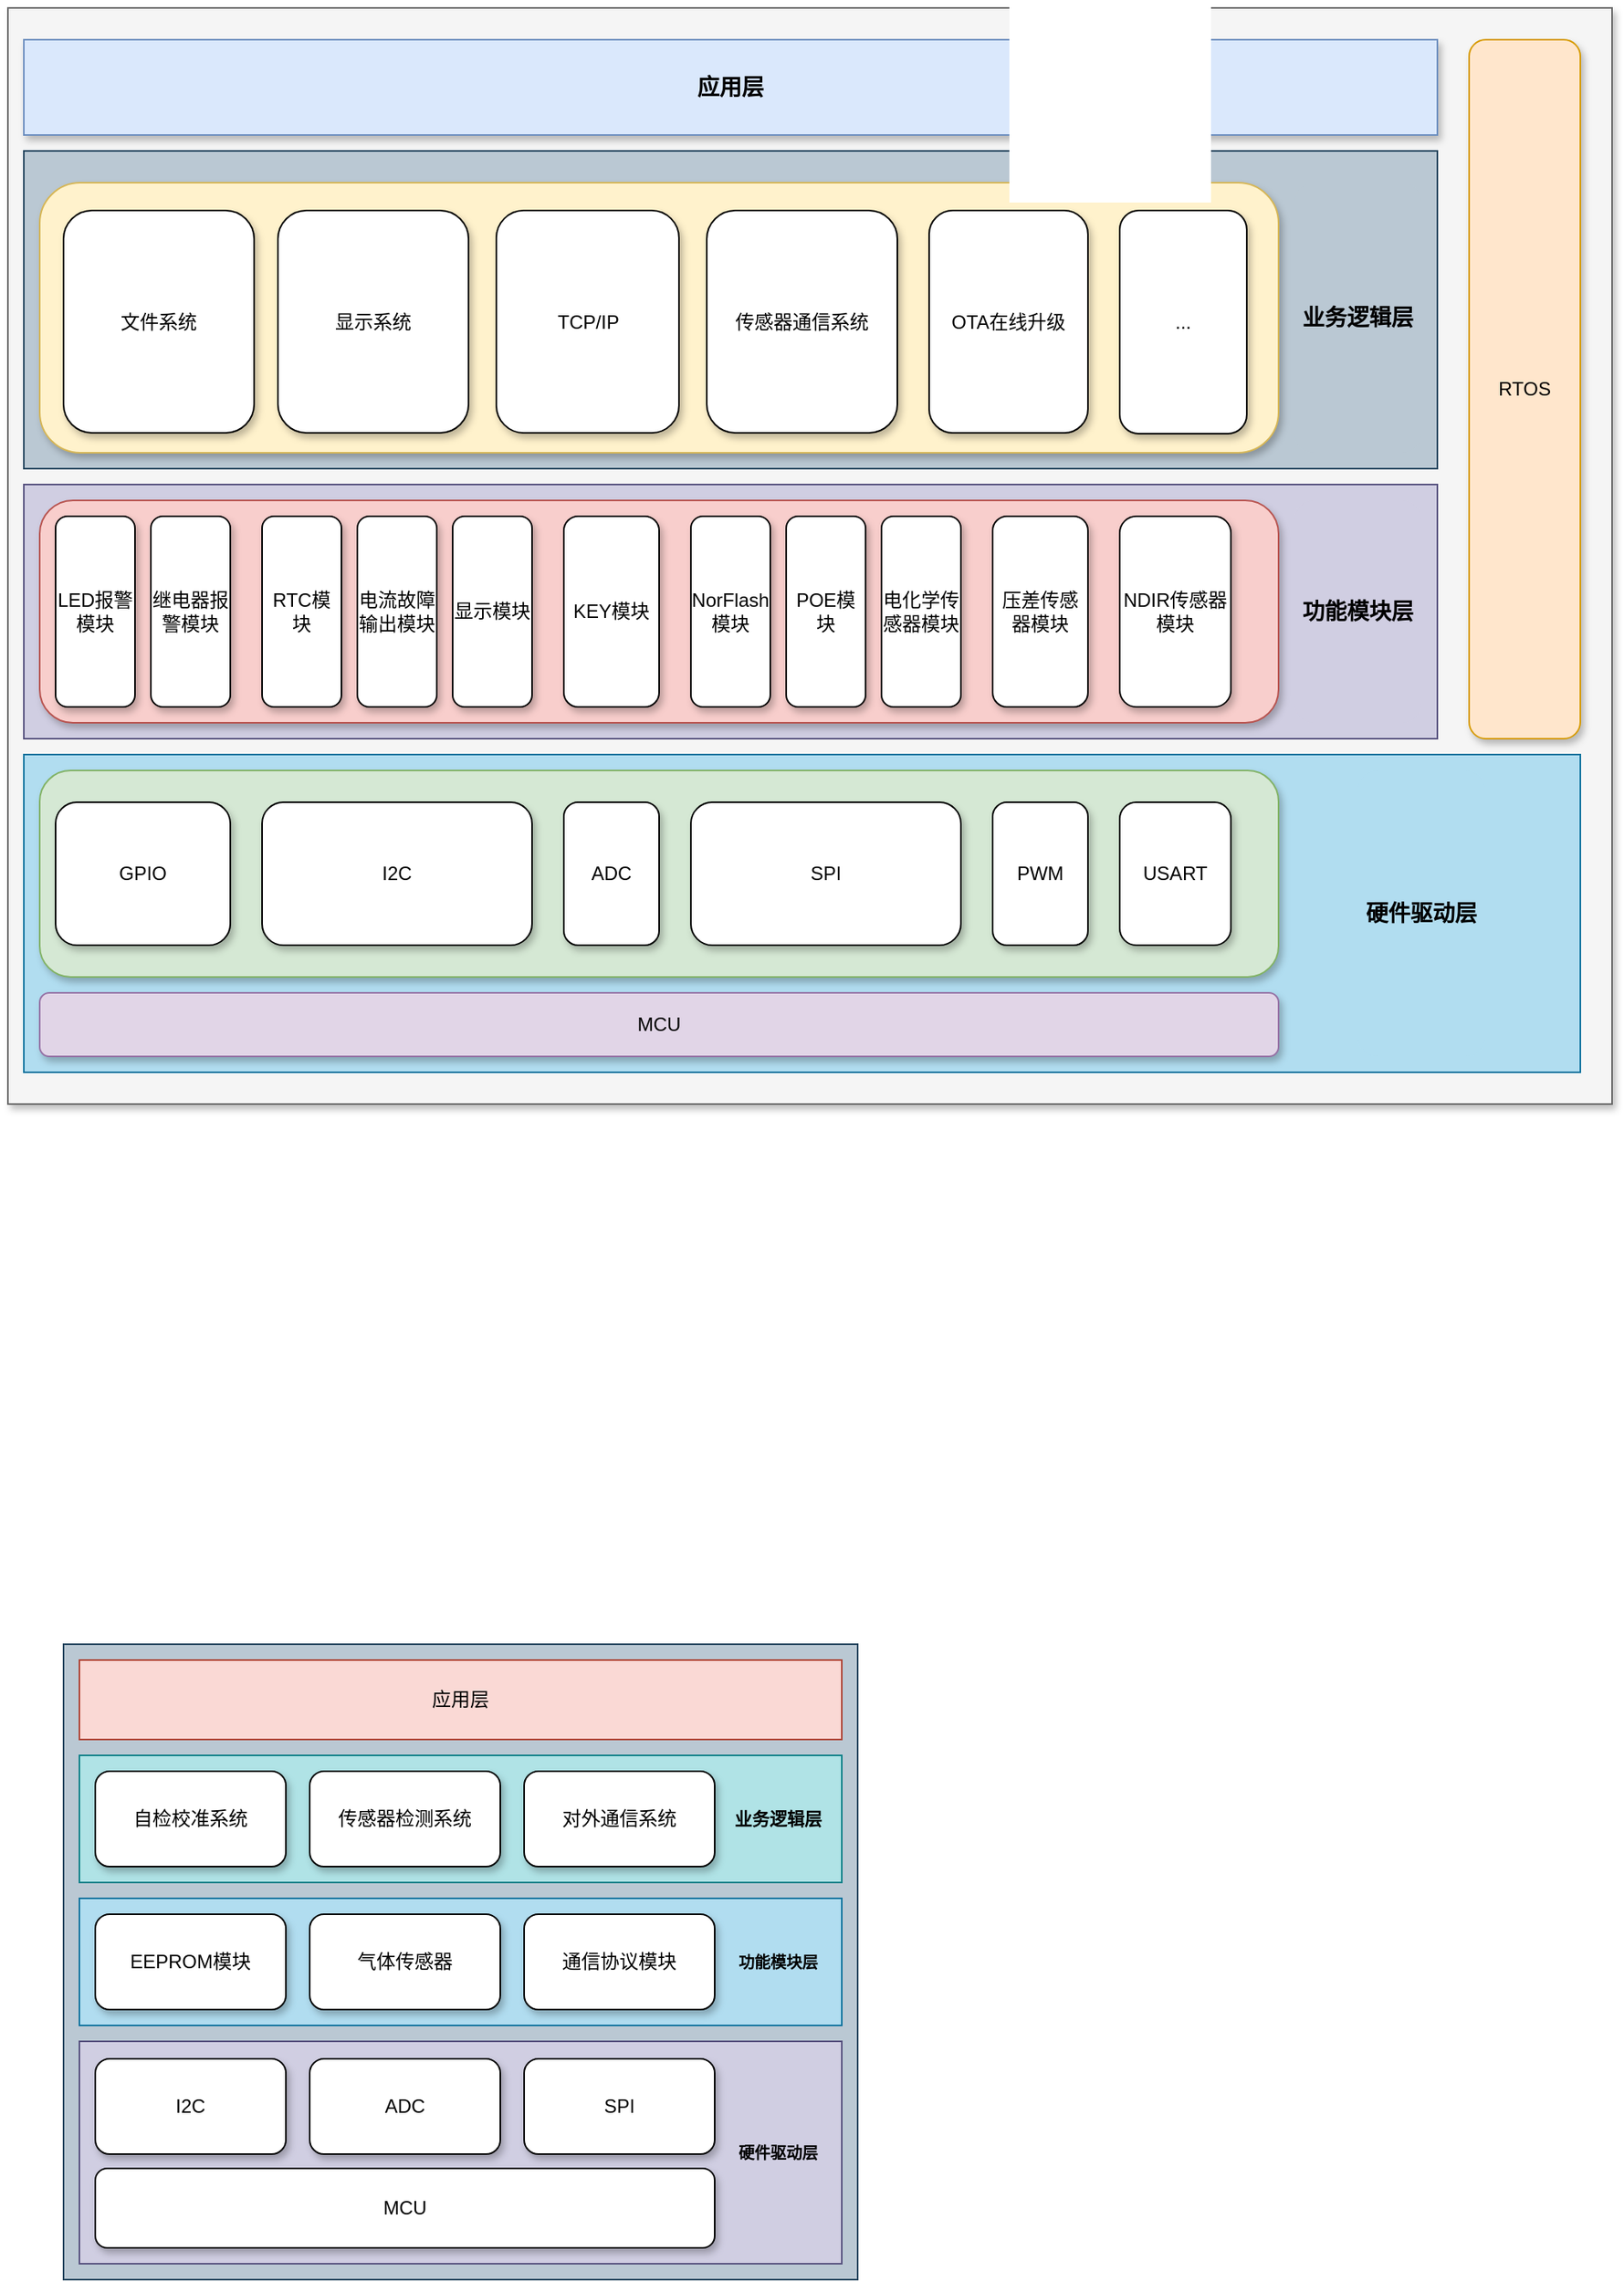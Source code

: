 <mxfile version="24.7.6">
  <diagram name="第 1 页" id="pwynU2H1yq3AJXYQGxQ-">
    <mxGraphModel dx="1477" dy="866" grid="1" gridSize="10" guides="1" tooltips="1" connect="1" arrows="1" fold="1" page="1" pageScale="1" pageWidth="3300" pageHeight="4681" math="0" shadow="0">
      <root>
        <mxCell id="0" />
        <mxCell id="1" parent="0" />
        <mxCell id="Z-FcbRnMZewdZYJsf3xK-125" value="" style="rounded=0;whiteSpace=wrap;html=1;fillColor=#bac8d3;strokeColor=#23445d;" vertex="1" parent="1">
          <mxGeometry x="185" y="1920" width="500" height="400" as="geometry" />
        </mxCell>
        <mxCell id="Z-FcbRnMZewdZYJsf3xK-145" value="" style="rounded=0;whiteSpace=wrap;html=1;fillColor=#b0e3e6;strokeColor=#0e8088;" vertex="1" parent="1">
          <mxGeometry x="195" y="1990" width="480" height="80" as="geometry" />
        </mxCell>
        <mxCell id="Z-FcbRnMZewdZYJsf3xK-141" value="" style="rounded=0;whiteSpace=wrap;html=1;fillColor=#d0cee2;strokeColor=#56517e;" vertex="1" parent="1">
          <mxGeometry x="195" y="2170" width="480" height="140" as="geometry" />
        </mxCell>
        <mxCell id="Z-FcbRnMZewdZYJsf3xK-31" value="" style="rounded=0;whiteSpace=wrap;html=1;fillColor=#f5f5f5;strokeColor=#666666;fontColor=#333333;shadow=1;" vertex="1" parent="1">
          <mxGeometry x="150" y="890" width="1010" height="690" as="geometry" />
        </mxCell>
        <mxCell id="Z-FcbRnMZewdZYJsf3xK-90" value="" style="rounded=0;whiteSpace=wrap;html=1;fillColor=#bac8d3;strokeColor=#23445d;" vertex="1" parent="1">
          <mxGeometry x="160" y="980" width="890" height="200" as="geometry" />
        </mxCell>
        <mxCell id="Z-FcbRnMZewdZYJsf3xK-52" value="&lt;b&gt;&lt;font style=&quot;font-size: 14px;&quot;&gt;应用层&lt;/font&gt;&lt;/b&gt;" style="rounded=0;whiteSpace=wrap;html=1;fillColor=#dae8fc;strokeColor=#6c8ebf;shadow=1;" vertex="1" parent="1">
          <mxGeometry x="160" y="910" width="890" height="60" as="geometry" />
        </mxCell>
        <mxCell id="Z-FcbRnMZewdZYJsf3xK-55" value="RTOS" style="rounded=1;whiteSpace=wrap;html=1;fillColor=#ffe6cc;strokeColor=#d79b00;shadow=1;" vertex="1" parent="1">
          <mxGeometry x="1070" y="910" width="70" height="440" as="geometry" />
        </mxCell>
        <mxCell id="Z-FcbRnMZewdZYJsf3xK-83" value="" style="rounded=0;whiteSpace=wrap;html=1;fillColor=#b1ddf0;strokeColor=#10739e;" vertex="1" parent="1">
          <mxGeometry x="160" y="1360" width="980" height="200" as="geometry" />
        </mxCell>
        <mxCell id="Z-FcbRnMZewdZYJsf3xK-32" value="MCU" style="rounded=1;whiteSpace=wrap;html=1;fillColor=#e1d5e7;strokeColor=#9673a6;shadow=1;" vertex="1" parent="1">
          <mxGeometry x="170" y="1510" width="780" height="40" as="geometry" />
        </mxCell>
        <mxCell id="Z-FcbRnMZewdZYJsf3xK-33" value="" style="rounded=1;whiteSpace=wrap;html=1;fillColor=#d5e8d4;strokeColor=#82b366;shadow=1;" vertex="1" parent="1">
          <mxGeometry x="170" y="1370" width="780" height="130" as="geometry" />
        </mxCell>
        <mxCell id="Z-FcbRnMZewdZYJsf3xK-34" value="GPIO" style="rounded=1;whiteSpace=wrap;html=1;shadow=1;" vertex="1" parent="1">
          <mxGeometry x="180" y="1390" width="110" height="90" as="geometry" />
        </mxCell>
        <mxCell id="Z-FcbRnMZewdZYJsf3xK-35" value="I2C" style="rounded=1;whiteSpace=wrap;html=1;shadow=1;" vertex="1" parent="1">
          <mxGeometry x="310" y="1390" width="170" height="90" as="geometry" />
        </mxCell>
        <mxCell id="Z-FcbRnMZewdZYJsf3xK-36" value="SPI" style="rounded=1;whiteSpace=wrap;html=1;shadow=1;" vertex="1" parent="1">
          <mxGeometry x="580" y="1390" width="170" height="90" as="geometry" />
        </mxCell>
        <mxCell id="Z-FcbRnMZewdZYJsf3xK-37" value="PWM" style="rounded=1;whiteSpace=wrap;html=1;shadow=1;" vertex="1" parent="1">
          <mxGeometry x="770" y="1390" width="60" height="90" as="geometry" />
        </mxCell>
        <mxCell id="Z-FcbRnMZewdZYJsf3xK-38" value="USART" style="rounded=1;whiteSpace=wrap;html=1;shadow=1;" vertex="1" parent="1">
          <mxGeometry x="850" y="1390" width="70" height="90" as="geometry" />
        </mxCell>
        <mxCell id="Z-FcbRnMZewdZYJsf3xK-67" value="ADC" style="rounded=1;whiteSpace=wrap;html=1;shadow=1;" vertex="1" parent="1">
          <mxGeometry x="500" y="1390" width="60" height="90" as="geometry" />
        </mxCell>
        <mxCell id="Z-FcbRnMZewdZYJsf3xK-84" value="&lt;b&gt;&lt;font style=&quot;font-size: 14px;&quot;&gt;硬件驱动层&lt;/font&gt;&lt;/b&gt;" style="rounded=1;whiteSpace=wrap;html=1;shadow=0;strokeColor=none;fillColor=#b1ddf0;" vertex="1" parent="1">
          <mxGeometry x="1000" y="1370" width="80" height="180" as="geometry" />
        </mxCell>
        <mxCell id="Z-FcbRnMZewdZYJsf3xK-89" value="" style="group;rounded=1;shadow=1;" vertex="1" connectable="0" parent="1">
          <mxGeometry x="160" y="1190" width="890" height="160" as="geometry" />
        </mxCell>
        <mxCell id="Z-FcbRnMZewdZYJsf3xK-87" value="" style="rounded=0;whiteSpace=wrap;html=1;fillColor=#d0cee2;strokeColor=#56517e;" vertex="1" parent="Z-FcbRnMZewdZYJsf3xK-89">
          <mxGeometry width="890" height="160" as="geometry" />
        </mxCell>
        <mxCell id="Z-FcbRnMZewdZYJsf3xK-86" value="" style="group" vertex="1" connectable="0" parent="Z-FcbRnMZewdZYJsf3xK-89">
          <mxGeometry x="10" y="10" width="780" height="140" as="geometry" />
        </mxCell>
        <mxCell id="Z-FcbRnMZewdZYJsf3xK-39" value="" style="rounded=1;whiteSpace=wrap;html=1;fillColor=#f8cecc;strokeColor=#b85450;shadow=1;" vertex="1" parent="Z-FcbRnMZewdZYJsf3xK-86">
          <mxGeometry width="780" height="140" as="geometry" />
        </mxCell>
        <mxCell id="Z-FcbRnMZewdZYJsf3xK-59" value="LED报警模块" style="rounded=1;whiteSpace=wrap;html=1;shadow=1;" vertex="1" parent="Z-FcbRnMZewdZYJsf3xK-86">
          <mxGeometry x="10" y="10" width="50" height="120" as="geometry" />
        </mxCell>
        <mxCell id="Z-FcbRnMZewdZYJsf3xK-60" value="KEY模块" style="rounded=1;whiteSpace=wrap;html=1;shadow=1;" vertex="1" parent="Z-FcbRnMZewdZYJsf3xK-86">
          <mxGeometry x="330" y="10" width="60" height="120" as="geometry" />
        </mxCell>
        <mxCell id="Z-FcbRnMZewdZYJsf3xK-61" value="继电器报警模块" style="rounded=1;whiteSpace=wrap;html=1;shadow=1;" vertex="1" parent="Z-FcbRnMZewdZYJsf3xK-86">
          <mxGeometry x="70" y="10" width="50" height="120" as="geometry" />
        </mxCell>
        <mxCell id="Z-FcbRnMZewdZYJsf3xK-65" value="RTC模块" style="rounded=1;whiteSpace=wrap;html=1;shadow=1;" vertex="1" parent="Z-FcbRnMZewdZYJsf3xK-86">
          <mxGeometry x="140" y="10" width="50" height="120" as="geometry" />
        </mxCell>
        <mxCell id="Z-FcbRnMZewdZYJsf3xK-66" value="电流故障输出模块" style="rounded=1;whiteSpace=wrap;html=1;shadow=1;" vertex="1" parent="Z-FcbRnMZewdZYJsf3xK-86">
          <mxGeometry x="200" y="10" width="50" height="120" as="geometry" />
        </mxCell>
        <mxCell id="Z-FcbRnMZewdZYJsf3xK-68" value="显示模块" style="rounded=1;whiteSpace=wrap;html=1;shadow=1;" vertex="1" parent="Z-FcbRnMZewdZYJsf3xK-86">
          <mxGeometry x="260" y="10" width="50" height="120" as="geometry" />
        </mxCell>
        <mxCell id="Z-FcbRnMZewdZYJsf3xK-69" value="NorFlash模块" style="rounded=1;whiteSpace=wrap;html=1;shadow=1;" vertex="1" parent="Z-FcbRnMZewdZYJsf3xK-86">
          <mxGeometry x="410" y="10" width="50" height="120" as="geometry" />
        </mxCell>
        <mxCell id="Z-FcbRnMZewdZYJsf3xK-70" value="POE模块" style="rounded=1;whiteSpace=wrap;html=1;shadow=1;" vertex="1" parent="Z-FcbRnMZewdZYJsf3xK-86">
          <mxGeometry x="470" y="10" width="50" height="120" as="geometry" />
        </mxCell>
        <mxCell id="Z-FcbRnMZewdZYJsf3xK-71" value="电化学传感器模块" style="rounded=1;whiteSpace=wrap;html=1;shadow=1;" vertex="1" parent="Z-FcbRnMZewdZYJsf3xK-86">
          <mxGeometry x="530" y="10" width="50" height="120" as="geometry" />
        </mxCell>
        <mxCell id="Z-FcbRnMZewdZYJsf3xK-72" value="压差传感器模块" style="rounded=1;whiteSpace=wrap;html=1;shadow=1;" vertex="1" parent="Z-FcbRnMZewdZYJsf3xK-86">
          <mxGeometry x="600" y="10" width="60" height="120" as="geometry" />
        </mxCell>
        <mxCell id="Z-FcbRnMZewdZYJsf3xK-73" value="NDIR传感器模块" style="rounded=1;whiteSpace=wrap;html=1;shadow=1;" vertex="1" parent="Z-FcbRnMZewdZYJsf3xK-86">
          <mxGeometry x="680" y="10" width="70" height="120" as="geometry" />
        </mxCell>
        <mxCell id="Z-FcbRnMZewdZYJsf3xK-88" value="&lt;font style=&quot;font-size: 14px;&quot;&gt;&lt;b&gt;功能模块层&lt;/b&gt;&lt;/font&gt;" style="rounded=1;whiteSpace=wrap;html=1;shadow=0;strokeColor=none;fillColor=#d0cee2;" vertex="1" parent="Z-FcbRnMZewdZYJsf3xK-89">
          <mxGeometry x="800" y="10" width="80" height="140" as="geometry" />
        </mxCell>
        <mxCell id="Z-FcbRnMZewdZYJsf3xK-124" value="&lt;b&gt;&lt;font style=&quot;font-size: 14px;&quot;&gt;业务逻辑层&lt;/font&gt;&lt;/b&gt;" style="rounded=1;whiteSpace=wrap;html=1;shadow=0;strokeColor=none;fillColor=#bac8d3;" vertex="1" parent="1">
          <mxGeometry x="960" y="1000" width="80" height="170" as="geometry" />
        </mxCell>
        <mxCell id="Z-FcbRnMZewdZYJsf3xK-47" value="" style="rounded=1;whiteSpace=wrap;html=1;fillColor=#fff2cc;strokeColor=#d6b656;shadow=1;" vertex="1" parent="1">
          <mxGeometry x="170" y="1000" width="780" height="170" as="geometry" />
        </mxCell>
        <mxCell id="Z-FcbRnMZewdZYJsf3xK-48" value="文件系统" style="rounded=1;whiteSpace=wrap;html=1;shadow=1;" vertex="1" parent="1">
          <mxGeometry x="185" y="1017.5" width="120" height="140" as="geometry" />
        </mxCell>
        <mxCell id="Z-FcbRnMZewdZYJsf3xK-49" value="显示系统" style="rounded=1;whiteSpace=wrap;html=1;shadow=1;" vertex="1" parent="1">
          <mxGeometry x="320" y="1017.5" width="120" height="140" as="geometry" />
        </mxCell>
        <mxCell id="Z-FcbRnMZewdZYJsf3xK-50" value="TCP/IP" style="rounded=1;whiteSpace=wrap;html=1;shadow=1;" vertex="1" parent="1">
          <mxGeometry x="457.5" y="1017.5" width="115" height="140" as="geometry" />
        </mxCell>
        <mxCell id="Z-FcbRnMZewdZYJsf3xK-51" value="传感器通信系统" style="rounded=1;whiteSpace=wrap;html=1;shadow=1;" vertex="1" parent="1">
          <mxGeometry x="590" y="1017.5" width="120" height="140" as="geometry" />
        </mxCell>
        <mxCell id="Z-FcbRnMZewdZYJsf3xK-78" value="..." style="rounded=1;whiteSpace=wrap;html=1;shadow=1;" vertex="1" parent="1">
          <mxGeometry x="850" y="1017.5" width="80" height="140.5" as="geometry" />
        </mxCell>
        <mxCell id="Z-FcbRnMZewdZYJsf3xK-80" value="OTA在线升级" style="rounded=1;whiteSpace=wrap;html=1;shadow=1;" vertex="1" parent="1">
          <mxGeometry x="730" y="1017.5" width="100" height="140" as="geometry" />
        </mxCell>
        <mxCell id="Z-FcbRnMZewdZYJsf3xK-126" value="MCU" style="rounded=1;whiteSpace=wrap;html=1;shadow=1;" vertex="1" parent="1">
          <mxGeometry x="205" y="2250" width="390" height="50" as="geometry" />
        </mxCell>
        <mxCell id="Z-FcbRnMZewdZYJsf3xK-127" value="I2C" style="rounded=1;whiteSpace=wrap;html=1;shadow=1;" vertex="1" parent="1">
          <mxGeometry x="205" y="2181" width="120" height="60" as="geometry" />
        </mxCell>
        <mxCell id="Z-FcbRnMZewdZYJsf3xK-128" value="SPI" style="rounded=1;whiteSpace=wrap;html=1;shadow=1;" vertex="1" parent="1">
          <mxGeometry x="475" y="2181" width="120" height="60" as="geometry" />
        </mxCell>
        <mxCell id="Z-FcbRnMZewdZYJsf3xK-130" value="ADC" style="rounded=1;whiteSpace=wrap;html=1;shadow=1;" vertex="1" parent="1">
          <mxGeometry x="340" y="2181" width="120" height="60" as="geometry" />
        </mxCell>
        <mxCell id="Z-FcbRnMZewdZYJsf3xK-133" value="自检校准系统" style="rounded=1;whiteSpace=wrap;html=1;shadow=1;" vertex="1" parent="1">
          <mxGeometry x="205" y="2000" width="120" height="60" as="geometry" />
        </mxCell>
        <mxCell id="Z-FcbRnMZewdZYJsf3xK-134" value="传感器检测系统" style="rounded=1;whiteSpace=wrap;html=1;shadow=1;" vertex="1" parent="1">
          <mxGeometry x="340" y="2000" width="120" height="60" as="geometry" />
        </mxCell>
        <mxCell id="Z-FcbRnMZewdZYJsf3xK-135" value="对外通信系统" style="rounded=1;whiteSpace=wrap;html=1;shadow=1;" vertex="1" parent="1">
          <mxGeometry x="475" y="2000" width="120" height="60" as="geometry" />
        </mxCell>
        <mxCell id="Z-FcbRnMZewdZYJsf3xK-136" value="应用层" style="rounded=0;whiteSpace=wrap;html=1;fillColor=#fad9d5;strokeColor=#ae4132;" vertex="1" parent="1">
          <mxGeometry x="195" y="1930" width="480" height="50" as="geometry" />
        </mxCell>
        <mxCell id="Z-FcbRnMZewdZYJsf3xK-137" value="&lt;b&gt;&lt;font style=&quot;font-size: 10px;&quot;&gt;硬件驱动层&lt;/font&gt;&lt;/b&gt;" style="rounded=0;whiteSpace=wrap;html=1;fillColor=#d0cee2;strokeColor=none;" vertex="1" parent="1">
          <mxGeometry x="605" y="2180" width="60" height="120" as="geometry" />
        </mxCell>
        <mxCell id="Z-FcbRnMZewdZYJsf3xK-140" value="&lt;b&gt;&lt;font style=&quot;font-size: 11px;&quot;&gt;业务逻辑层&lt;/font&gt;&lt;/b&gt;" style="rounded=0;whiteSpace=wrap;html=1;strokeColor=none;fillColor=#b0e3e6;" vertex="1" parent="1">
          <mxGeometry x="605" y="2000" width="60" height="60" as="geometry" />
        </mxCell>
        <mxCell id="Z-FcbRnMZewdZYJsf3xK-146" value="" style="group;fillColor=#b1ddf0;strokeColor=#10739e;" vertex="1" connectable="0" parent="1">
          <mxGeometry x="195" y="2080" width="480" height="80" as="geometry" />
        </mxCell>
        <mxCell id="Z-FcbRnMZewdZYJsf3xK-144" value="" style="rounded=0;whiteSpace=wrap;html=1;fillColor=#b1ddf0;strokeColor=#10739e;" vertex="1" parent="Z-FcbRnMZewdZYJsf3xK-146">
          <mxGeometry width="480" height="80" as="geometry" />
        </mxCell>
        <mxCell id="Z-FcbRnMZewdZYJsf3xK-129" value="EEPROM模块" style="rounded=1;whiteSpace=wrap;html=1;shadow=1;" vertex="1" parent="Z-FcbRnMZewdZYJsf3xK-146">
          <mxGeometry x="10" y="10" width="120" height="60" as="geometry" />
        </mxCell>
        <mxCell id="Z-FcbRnMZewdZYJsf3xK-132" value="气体传感器" style="rounded=1;whiteSpace=wrap;html=1;shadow=1;" vertex="1" parent="Z-FcbRnMZewdZYJsf3xK-146">
          <mxGeometry x="145" y="10" width="120" height="60" as="geometry" />
        </mxCell>
        <mxCell id="Z-FcbRnMZewdZYJsf3xK-138" value="通信协议模块" style="rounded=1;whiteSpace=wrap;html=1;shadow=1;" vertex="1" parent="Z-FcbRnMZewdZYJsf3xK-146">
          <mxGeometry x="280" y="10" width="120" height="60" as="geometry" />
        </mxCell>
        <mxCell id="Z-FcbRnMZewdZYJsf3xK-139" value="&lt;b style=&quot;&quot;&gt;&lt;font style=&quot;font-size: 10px;&quot;&gt;功能模块层&lt;/font&gt;&lt;/b&gt;" style="rounded=0;whiteSpace=wrap;html=1;fillColor=#b1ddf0;strokeColor=none;" vertex="1" parent="Z-FcbRnMZewdZYJsf3xK-146">
          <mxGeometry x="410" y="10" width="60" height="60" as="geometry" />
        </mxCell>
      </root>
    </mxGraphModel>
  </diagram>
</mxfile>
